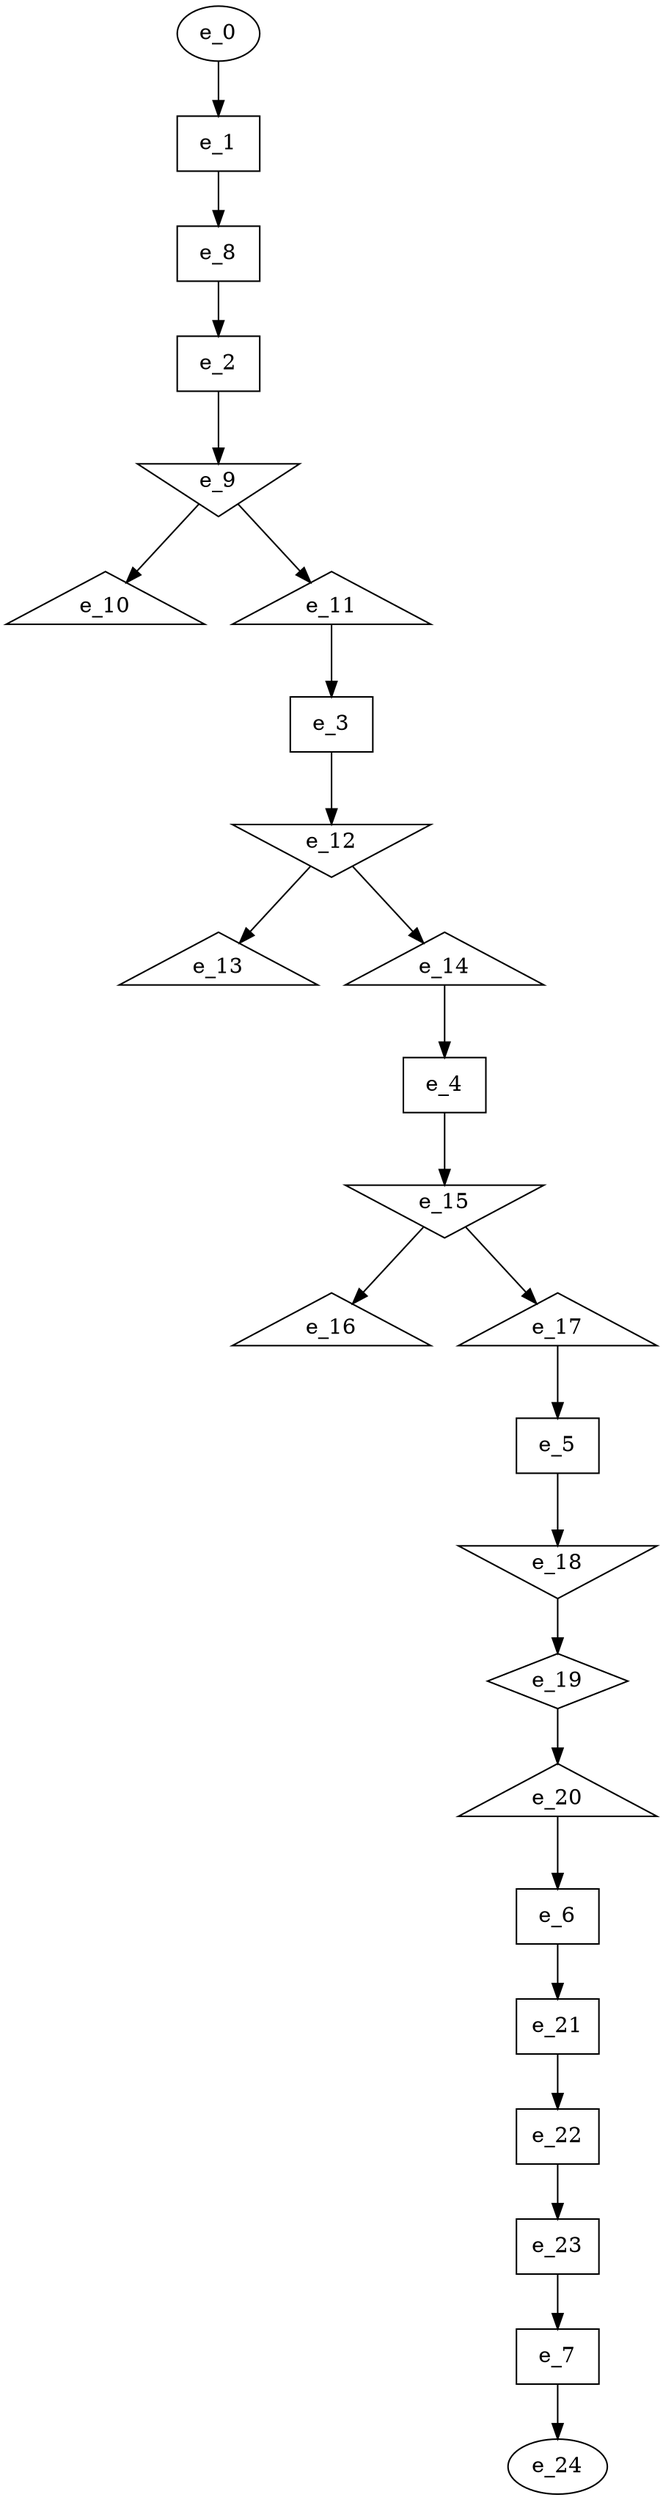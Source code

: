 digraph control_path {
  e_0: entry_node : n ;
  e_1 [shape = dot];
  e_2 [shape = dot];
  e_3 [shape = dot];
  e_4 [shape = dot];
  e_5 [shape = dot];
  e_6 [shape = dot];
  e_7 [shape = dot];
  e_8 [shape = dot];
  e_9 [shape = invtriangle];
  e_10 [shape = triangle];
  e_11 [shape = triangle];
  e_12 [shape = invtriangle];
  e_13 [shape = triangle];
  e_14 [shape = triangle];
  e_15 [shape = invtriangle];
  e_16 [shape = triangle];
  e_17 [shape = triangle];
  e_18 [shape = invtriangle];
  e_19 [shape = diamond];
  e_20 [shape = triangle];
  e_21 [shape = dot];
  e_22 [shape = dot];
  e_23 [shape = dot];
  e_24: exit_node : s ;
  e_0 -> e_1;
  e_8 -> e_2;
  e_11 -> e_3;
  e_14 -> e_4;
  e_17 -> e_5;
  e_20 -> e_6;
  e_23 -> e_7;
  e_1 -> e_8;
  e_2 -> e_9;
  e_9 -> e_10;
  e_9 -> e_11;
  e_3 -> e_12;
  e_12 -> e_13;
  e_12 -> e_14;
  e_4 -> e_15;
  e_15 -> e_16;
  e_15 -> e_17;
  e_5 -> e_18;
  e_18 -> e_19;
  e_19 -> e_20;
  e_6 -> e_21;
  e_21 -> e_22;
  e_22 -> e_23;
  e_7 -> e_24;
}
